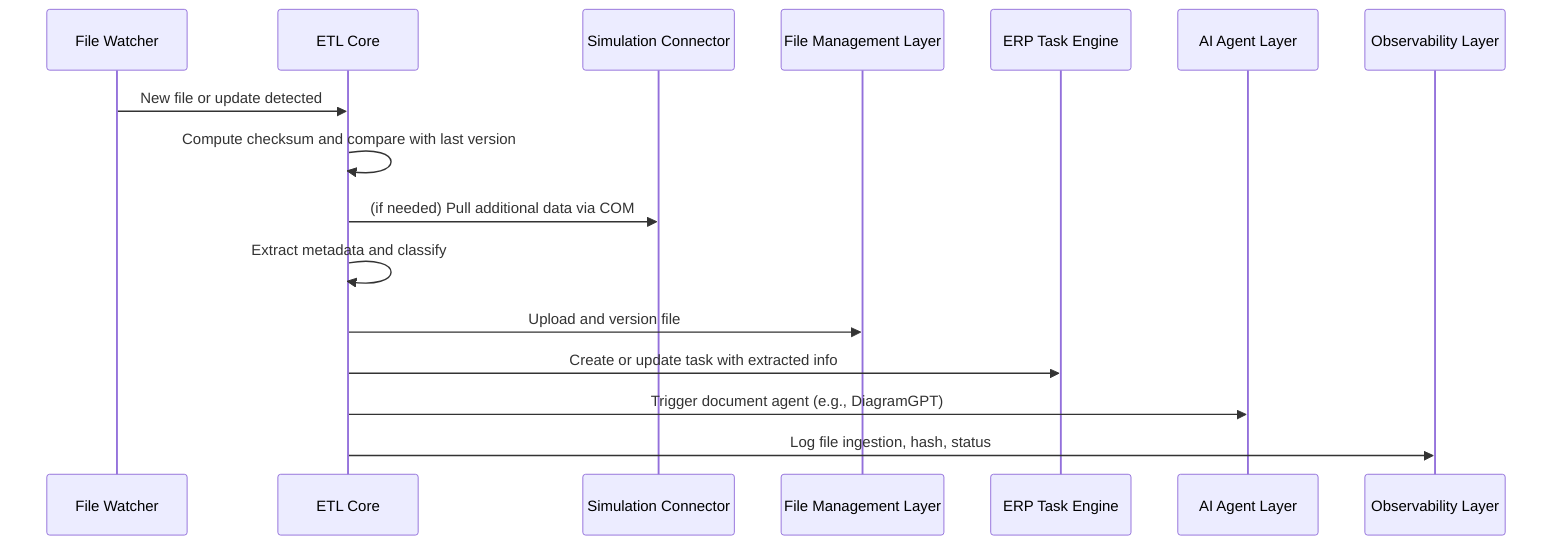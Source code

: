 sequenceDiagram
    participant WATCH as File Watcher
    participant ETL as ETL Core
    participant SIM as Simulation Connector
    participant FILE as File Management Layer
    participant ERP as ERP Task Engine
    participant AGENT as AI Agent Layer
    participant OBS as Observability Layer

    WATCH->>ETL: New file or update detected
    ETL->>ETL: Compute checksum and compare with last version
    ETL->>SIM: (if needed) Pull additional data via COM
    ETL->>ETL: Extract metadata and classify
    ETL->>FILE: Upload and version file
    ETL->>ERP: Create or update task with extracted info
    ETL->>AGENT: Trigger document agent (e.g., DiagramGPT)
    ETL->>OBS: Log file ingestion, hash, status